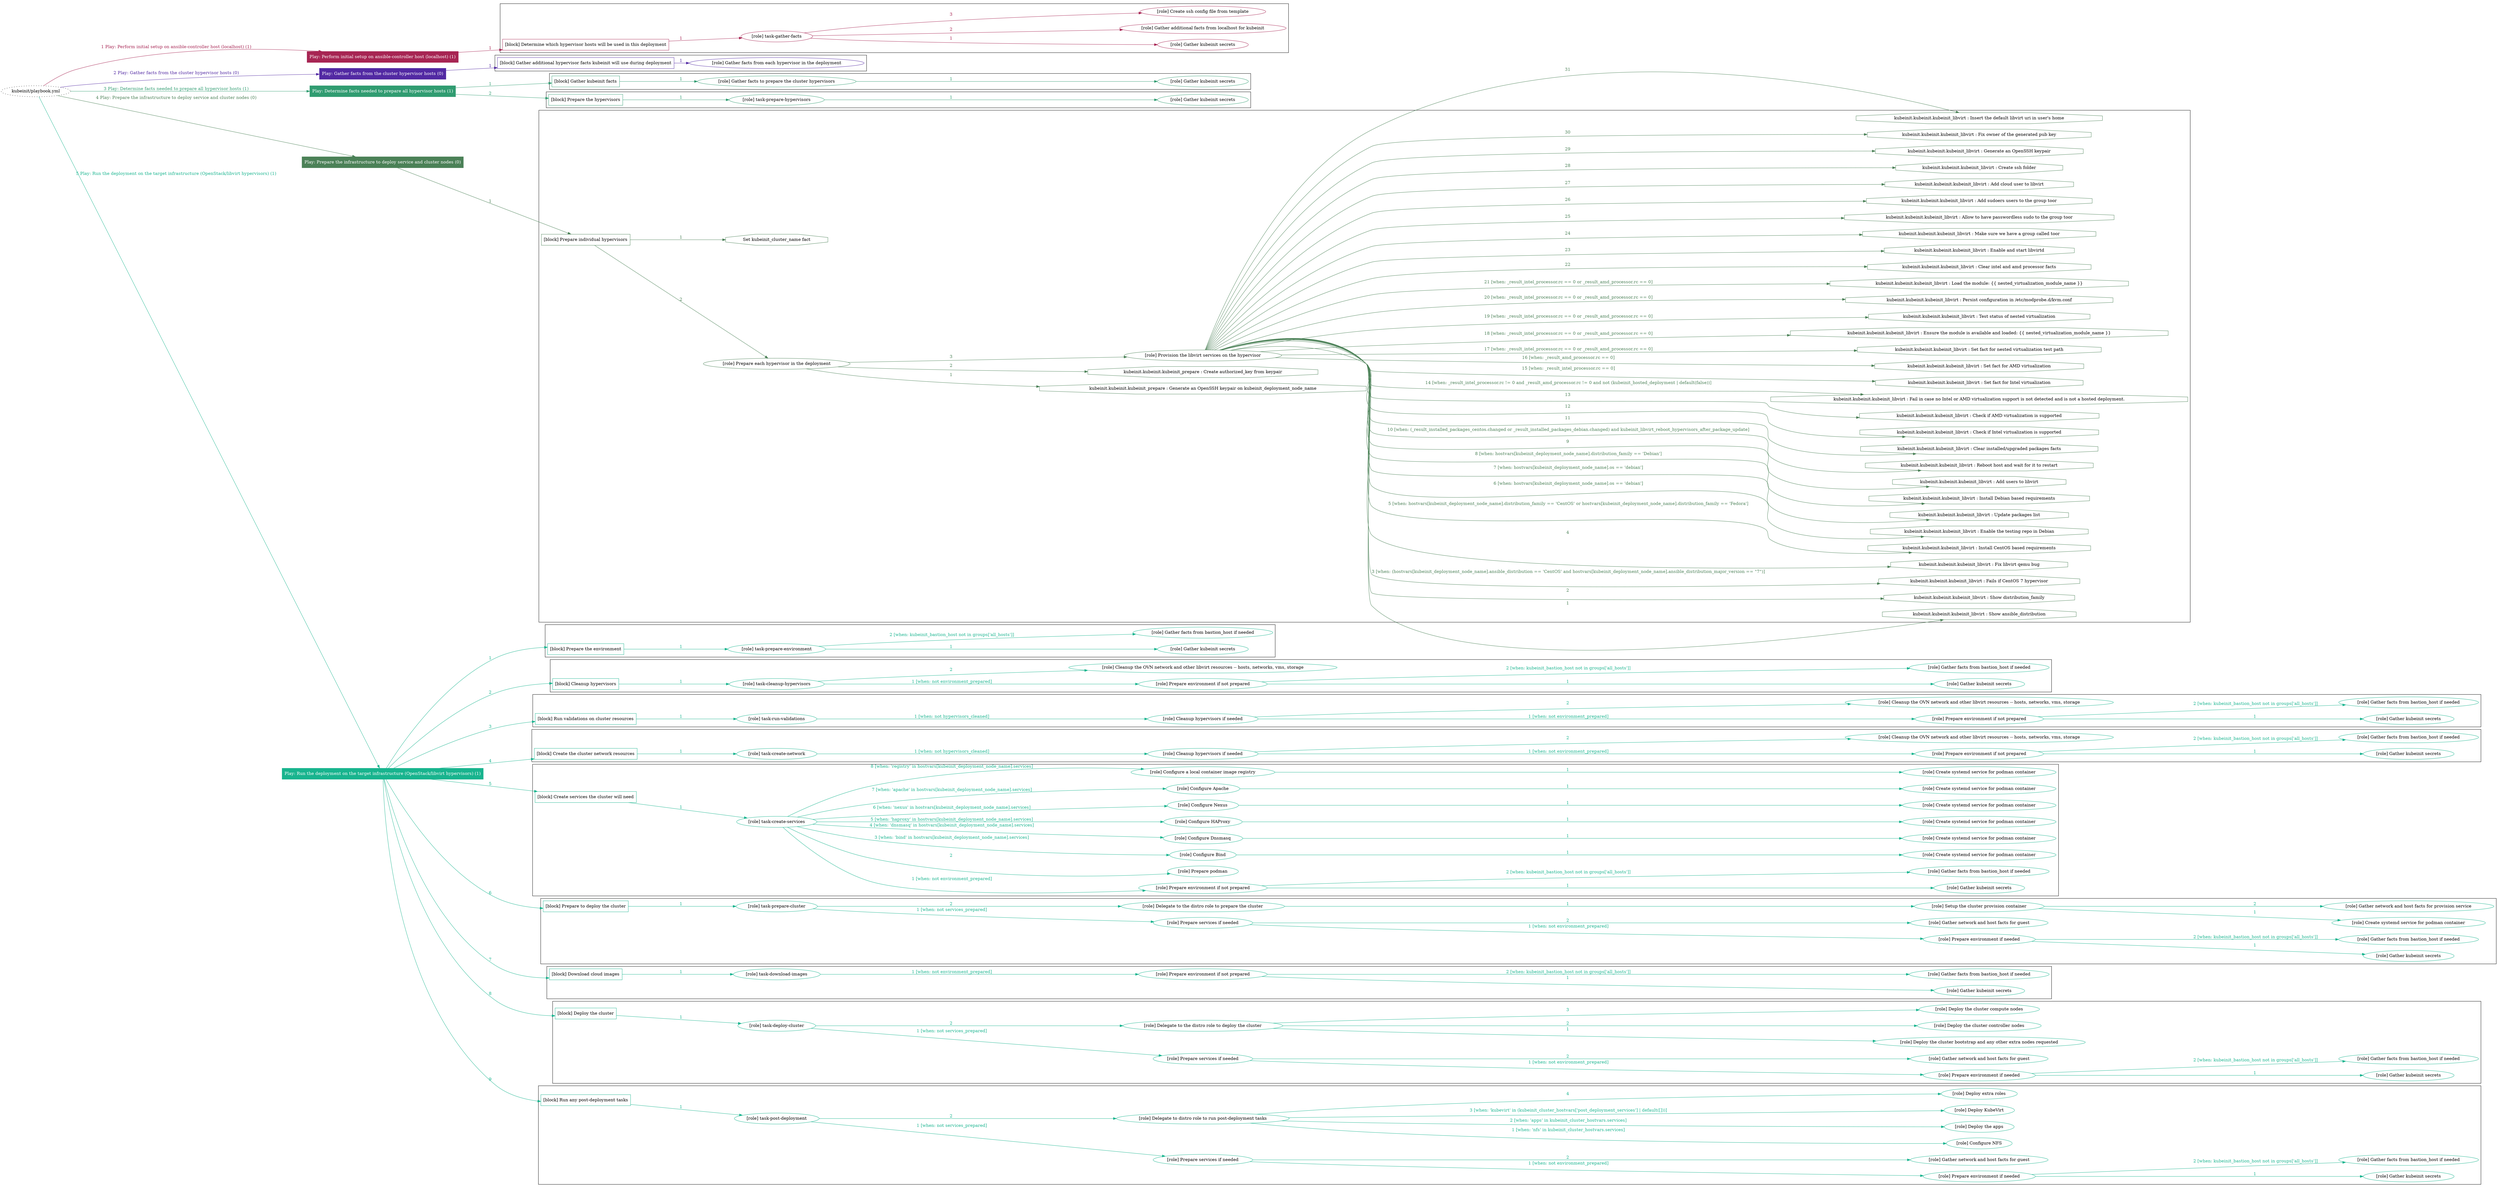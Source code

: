 digraph {
	graph [concentrate=true ordering=in rankdir=LR ratio=fill]
	edge [esep=5 sep=10]
	"kubeinit/playbook.yml" [URL="/home/runner/work/kubeinit/kubeinit/kubeinit/playbook.yml" id=playbook_83cef165 style=dotted]
	"kubeinit/playbook.yml" -> play_80892263 [label="1 Play: Perform initial setup on ansible-controller host (localhost) (1)" color="#a72553" fontcolor="#a72553" id=edge_play_80892263 labeltooltip="1 Play: Perform initial setup on ansible-controller host (localhost) (1)" tooltip="1 Play: Perform initial setup on ansible-controller host (localhost) (1)"]
	subgraph "Play: Perform initial setup on ansible-controller host (localhost) (1)" {
		play_80892263 [label="Play: Perform initial setup on ansible-controller host (localhost) (1)" URL="/home/runner/work/kubeinit/kubeinit/kubeinit/playbook.yml" color="#a72553" fontcolor="#ffffff" id=play_80892263 shape=box style=filled tooltip=localhost]
		play_80892263 -> block_1c4d6ffa [label=1 color="#a72553" fontcolor="#a72553" id=edge_block_1c4d6ffa labeltooltip=1 tooltip=1]
		subgraph cluster_block_1c4d6ffa {
			block_1c4d6ffa [label="[block] Determine which hypervisor hosts will be used in this deployment" URL="/home/runner/work/kubeinit/kubeinit/kubeinit/playbook.yml" color="#a72553" id=block_1c4d6ffa labeltooltip="Determine which hypervisor hosts will be used in this deployment" shape=box tooltip="Determine which hypervisor hosts will be used in this deployment"]
			block_1c4d6ffa -> role_835f4013 [label="1 " color="#a72553" fontcolor="#a72553" id=edge_role_835f4013 labeltooltip="1 " tooltip="1 "]
			subgraph "task-gather-facts" {
				role_835f4013 [label="[role] task-gather-facts" URL="/home/runner/work/kubeinit/kubeinit/kubeinit/playbook.yml" color="#a72553" id=role_835f4013 tooltip="task-gather-facts"]
				role_835f4013 -> role_61f88102 [label="1 " color="#a72553" fontcolor="#a72553" id=edge_role_61f88102 labeltooltip="1 " tooltip="1 "]
				subgraph "Gather kubeinit secrets" {
					role_61f88102 [label="[role] Gather kubeinit secrets" URL="/home/runner/.ansible/collections/ansible_collections/kubeinit/kubeinit/roles/kubeinit_prepare/tasks/build_hypervisors_group.yml" color="#a72553" id=role_61f88102 tooltip="Gather kubeinit secrets"]
				}
				role_835f4013 -> role_f6459571 [label="2 " color="#a72553" fontcolor="#a72553" id=edge_role_f6459571 labeltooltip="2 " tooltip="2 "]
				subgraph "Gather additional facts from localhost for kubeinit" {
					role_f6459571 [label="[role] Gather additional facts from localhost for kubeinit" URL="/home/runner/.ansible/collections/ansible_collections/kubeinit/kubeinit/roles/kubeinit_prepare/tasks/build_hypervisors_group.yml" color="#a72553" id=role_f6459571 tooltip="Gather additional facts from localhost for kubeinit"]
				}
				role_835f4013 -> role_36f90965 [label="3 " color="#a72553" fontcolor="#a72553" id=edge_role_36f90965 labeltooltip="3 " tooltip="3 "]
				subgraph "Create ssh config file from template" {
					role_36f90965 [label="[role] Create ssh config file from template" URL="/home/runner/.ansible/collections/ansible_collections/kubeinit/kubeinit/roles/kubeinit_prepare/tasks/build_hypervisors_group.yml" color="#a72553" id=role_36f90965 tooltip="Create ssh config file from template"]
				}
			}
		}
	}
	"kubeinit/playbook.yml" -> play_2cca2fb3 [label="2 Play: Gather facts from the cluster hypervisor hosts (0)" color="#5229a3" fontcolor="#5229a3" id=edge_play_2cca2fb3 labeltooltip="2 Play: Gather facts from the cluster hypervisor hosts (0)" tooltip="2 Play: Gather facts from the cluster hypervisor hosts (0)"]
	subgraph "Play: Gather facts from the cluster hypervisor hosts (0)" {
		play_2cca2fb3 [label="Play: Gather facts from the cluster hypervisor hosts (0)" URL="/home/runner/work/kubeinit/kubeinit/kubeinit/playbook.yml" color="#5229a3" fontcolor="#ffffff" id=play_2cca2fb3 shape=box style=filled tooltip="Play: Gather facts from the cluster hypervisor hosts (0)"]
		play_2cca2fb3 -> block_a7325c71 [label=1 color="#5229a3" fontcolor="#5229a3" id=edge_block_a7325c71 labeltooltip=1 tooltip=1]
		subgraph cluster_block_a7325c71 {
			block_a7325c71 [label="[block] Gather additional hypervisor facts kubeinit will use during deployment" URL="/home/runner/work/kubeinit/kubeinit/kubeinit/playbook.yml" color="#5229a3" id=block_a7325c71 labeltooltip="Gather additional hypervisor facts kubeinit will use during deployment" shape=box tooltip="Gather additional hypervisor facts kubeinit will use during deployment"]
			block_a7325c71 -> role_0982a29d [label="1 " color="#5229a3" fontcolor="#5229a3" id=edge_role_0982a29d labeltooltip="1 " tooltip="1 "]
			subgraph "Gather facts from each hypervisor in the deployment" {
				role_0982a29d [label="[role] Gather facts from each hypervisor in the deployment" URL="/home/runner/work/kubeinit/kubeinit/kubeinit/playbook.yml" color="#5229a3" id=role_0982a29d tooltip="Gather facts from each hypervisor in the deployment"]
			}
		}
	}
	"kubeinit/playbook.yml" -> play_2fd911ce [label="3 Play: Determine facts needed to prepare all hypervisor hosts (1)" color="#309c71" fontcolor="#309c71" id=edge_play_2fd911ce labeltooltip="3 Play: Determine facts needed to prepare all hypervisor hosts (1)" tooltip="3 Play: Determine facts needed to prepare all hypervisor hosts (1)"]
	subgraph "Play: Determine facts needed to prepare all hypervisor hosts (1)" {
		play_2fd911ce [label="Play: Determine facts needed to prepare all hypervisor hosts (1)" URL="/home/runner/work/kubeinit/kubeinit/kubeinit/playbook.yml" color="#309c71" fontcolor="#ffffff" id=play_2fd911ce shape=box style=filled tooltip=localhost]
		play_2fd911ce -> block_13c5452c [label=1 color="#309c71" fontcolor="#309c71" id=edge_block_13c5452c labeltooltip=1 tooltip=1]
		subgraph cluster_block_13c5452c {
			block_13c5452c [label="[block] Gather kubeinit facts" URL="/home/runner/work/kubeinit/kubeinit/kubeinit/playbook.yml" color="#309c71" id=block_13c5452c labeltooltip="Gather kubeinit facts" shape=box tooltip="Gather kubeinit facts"]
			block_13c5452c -> role_56744340 [label="1 " color="#309c71" fontcolor="#309c71" id=edge_role_56744340 labeltooltip="1 " tooltip="1 "]
			subgraph "Gather facts to prepare the cluster hypervisors" {
				role_56744340 [label="[role] Gather facts to prepare the cluster hypervisors" URL="/home/runner/work/kubeinit/kubeinit/kubeinit/playbook.yml" color="#309c71" id=role_56744340 tooltip="Gather facts to prepare the cluster hypervisors"]
				role_56744340 -> role_98859a49 [label="1 " color="#309c71" fontcolor="#309c71" id=edge_role_98859a49 labeltooltip="1 " tooltip="1 "]
				subgraph "Gather kubeinit secrets" {
					role_98859a49 [label="[role] Gather kubeinit secrets" URL="/home/runner/.ansible/collections/ansible_collections/kubeinit/kubeinit/roles/kubeinit_prepare/tasks/gather_kubeinit_facts.yml" color="#309c71" id=role_98859a49 tooltip="Gather kubeinit secrets"]
				}
			}
		}
		play_2fd911ce -> block_71485384 [label=2 color="#309c71" fontcolor="#309c71" id=edge_block_71485384 labeltooltip=2 tooltip=2]
		subgraph cluster_block_71485384 {
			block_71485384 [label="[block] Prepare the hypervisors" URL="/home/runner/work/kubeinit/kubeinit/kubeinit/playbook.yml" color="#309c71" id=block_71485384 labeltooltip="Prepare the hypervisors" shape=box tooltip="Prepare the hypervisors"]
			block_71485384 -> role_ef0bd9ba [label="1 " color="#309c71" fontcolor="#309c71" id=edge_role_ef0bd9ba labeltooltip="1 " tooltip="1 "]
			subgraph "task-prepare-hypervisors" {
				role_ef0bd9ba [label="[role] task-prepare-hypervisors" URL="/home/runner/work/kubeinit/kubeinit/kubeinit/playbook.yml" color="#309c71" id=role_ef0bd9ba tooltip="task-prepare-hypervisors"]
				role_ef0bd9ba -> role_00cfd0fc [label="1 " color="#309c71" fontcolor="#309c71" id=edge_role_00cfd0fc labeltooltip="1 " tooltip="1 "]
				subgraph "Gather kubeinit secrets" {
					role_00cfd0fc [label="[role] Gather kubeinit secrets" URL="/home/runner/.ansible/collections/ansible_collections/kubeinit/kubeinit/roles/kubeinit_prepare/tasks/gather_kubeinit_facts.yml" color="#309c71" id=role_00cfd0fc tooltip="Gather kubeinit secrets"]
				}
			}
		}
	}
	"kubeinit/playbook.yml" -> play_8b3b22a1 [label="4 Play: Prepare the infrastructure to deploy service and cluster nodes (0)" color="#4b8157" fontcolor="#4b8157" id=edge_play_8b3b22a1 labeltooltip="4 Play: Prepare the infrastructure to deploy service and cluster nodes (0)" tooltip="4 Play: Prepare the infrastructure to deploy service and cluster nodes (0)"]
	subgraph "Play: Prepare the infrastructure to deploy service and cluster nodes (0)" {
		play_8b3b22a1 [label="Play: Prepare the infrastructure to deploy service and cluster nodes (0)" URL="/home/runner/work/kubeinit/kubeinit/kubeinit/playbook.yml" color="#4b8157" fontcolor="#ffffff" id=play_8b3b22a1 shape=box style=filled tooltip="Play: Prepare the infrastructure to deploy service and cluster nodes (0)"]
		play_8b3b22a1 -> block_66420b23 [label=1 color="#4b8157" fontcolor="#4b8157" id=edge_block_66420b23 labeltooltip=1 tooltip=1]
		subgraph cluster_block_66420b23 {
			block_66420b23 [label="[block] Prepare individual hypervisors" URL="/home/runner/work/kubeinit/kubeinit/kubeinit/playbook.yml" color="#4b8157" id=block_66420b23 labeltooltip="Prepare individual hypervisors" shape=box tooltip="Prepare individual hypervisors"]
			block_66420b23 -> role_6194ab22 [label="2 " color="#4b8157" fontcolor="#4b8157" id=edge_role_6194ab22 labeltooltip="2 " tooltip="2 "]
			subgraph "Prepare each hypervisor in the deployment" {
				role_6194ab22 [label="[role] Prepare each hypervisor in the deployment" URL="/home/runner/work/kubeinit/kubeinit/kubeinit/playbook.yml" color="#4b8157" id=role_6194ab22 tooltip="Prepare each hypervisor in the deployment"]
				task_71876ed0 [label="kubeinit.kubeinit.kubeinit_prepare : Generate an OpenSSH keypair on kubeinit_deployment_node_name" URL="/home/runner/.ansible/collections/ansible_collections/kubeinit/kubeinit/roles/kubeinit_prepare/tasks/prepare_hypervisor.yml" color="#4b8157" id=task_71876ed0 shape=octagon tooltip="kubeinit.kubeinit.kubeinit_prepare : Generate an OpenSSH keypair on kubeinit_deployment_node_name"]
				role_6194ab22 -> task_71876ed0 [label="1 " color="#4b8157" fontcolor="#4b8157" id=edge_task_71876ed0 labeltooltip="1 " tooltip="1 "]
				task_89abf0bc [label="kubeinit.kubeinit.kubeinit_prepare : Create authorized_key from keypair" URL="/home/runner/.ansible/collections/ansible_collections/kubeinit/kubeinit/roles/kubeinit_prepare/tasks/prepare_hypervisor.yml" color="#4b8157" id=task_89abf0bc shape=octagon tooltip="kubeinit.kubeinit.kubeinit_prepare : Create authorized_key from keypair"]
				role_6194ab22 -> task_89abf0bc [label="2 " color="#4b8157" fontcolor="#4b8157" id=edge_task_89abf0bc labeltooltip="2 " tooltip="2 "]
				role_6194ab22 -> role_ac4b3c20 [label="3 " color="#4b8157" fontcolor="#4b8157" id=edge_role_ac4b3c20 labeltooltip="3 " tooltip="3 "]
				subgraph "Provision the libvirt services on the hypervisor" {
					role_ac4b3c20 [label="[role] Provision the libvirt services on the hypervisor" URL="/home/runner/.ansible/collections/ansible_collections/kubeinit/kubeinit/roles/kubeinit_prepare/tasks/prepare_hypervisor.yml" color="#4b8157" id=role_ac4b3c20 tooltip="Provision the libvirt services on the hypervisor"]
					task_0ab012df [label="kubeinit.kubeinit.kubeinit_libvirt : Show ansible_distribution" URL="/home/runner/.ansible/collections/ansible_collections/kubeinit/kubeinit/roles/kubeinit_libvirt/tasks/main.yml" color="#4b8157" id=task_0ab012df shape=octagon tooltip="kubeinit.kubeinit.kubeinit_libvirt : Show ansible_distribution"]
					role_ac4b3c20 -> task_0ab012df [label="1 " color="#4b8157" fontcolor="#4b8157" id=edge_task_0ab012df labeltooltip="1 " tooltip="1 "]
					task_b762c430 [label="kubeinit.kubeinit.kubeinit_libvirt : Show distribution_family" URL="/home/runner/.ansible/collections/ansible_collections/kubeinit/kubeinit/roles/kubeinit_libvirt/tasks/main.yml" color="#4b8157" id=task_b762c430 shape=octagon tooltip="kubeinit.kubeinit.kubeinit_libvirt : Show distribution_family"]
					role_ac4b3c20 -> task_b762c430 [label="2 " color="#4b8157" fontcolor="#4b8157" id=edge_task_b762c430 labeltooltip="2 " tooltip="2 "]
					task_30ec6974 [label="kubeinit.kubeinit.kubeinit_libvirt : Fails if CentOS 7 hypervisor" URL="/home/runner/.ansible/collections/ansible_collections/kubeinit/kubeinit/roles/kubeinit_libvirt/tasks/main.yml" color="#4b8157" id=task_30ec6974 shape=octagon tooltip="kubeinit.kubeinit.kubeinit_libvirt : Fails if CentOS 7 hypervisor"]
					role_ac4b3c20 -> task_30ec6974 [label="3 [when: (hostvars[kubeinit_deployment_node_name].ansible_distribution == 'CentOS' and hostvars[kubeinit_deployment_node_name].ansible_distribution_major_version == \"7\")]" color="#4b8157" fontcolor="#4b8157" id=edge_task_30ec6974 labeltooltip="3 [when: (hostvars[kubeinit_deployment_node_name].ansible_distribution == 'CentOS' and hostvars[kubeinit_deployment_node_name].ansible_distribution_major_version == \"7\")]" tooltip="3 [when: (hostvars[kubeinit_deployment_node_name].ansible_distribution == 'CentOS' and hostvars[kubeinit_deployment_node_name].ansible_distribution_major_version == \"7\")]"]
					task_fe00e0ae [label="kubeinit.kubeinit.kubeinit_libvirt : Fix libvirt qemu bug" URL="/home/runner/.ansible/collections/ansible_collections/kubeinit/kubeinit/roles/kubeinit_libvirt/tasks/main.yml" color="#4b8157" id=task_fe00e0ae shape=octagon tooltip="kubeinit.kubeinit.kubeinit_libvirt : Fix libvirt qemu bug"]
					role_ac4b3c20 -> task_fe00e0ae [label="4 " color="#4b8157" fontcolor="#4b8157" id=edge_task_fe00e0ae labeltooltip="4 " tooltip="4 "]
					task_f9000699 [label="kubeinit.kubeinit.kubeinit_libvirt : Install CentOS based requirements" URL="/home/runner/.ansible/collections/ansible_collections/kubeinit/kubeinit/roles/kubeinit_libvirt/tasks/main.yml" color="#4b8157" id=task_f9000699 shape=octagon tooltip="kubeinit.kubeinit.kubeinit_libvirt : Install CentOS based requirements"]
					role_ac4b3c20 -> task_f9000699 [label="5 [when: hostvars[kubeinit_deployment_node_name].distribution_family == 'CentOS' or hostvars[kubeinit_deployment_node_name].distribution_family == 'Fedora']" color="#4b8157" fontcolor="#4b8157" id=edge_task_f9000699 labeltooltip="5 [when: hostvars[kubeinit_deployment_node_name].distribution_family == 'CentOS' or hostvars[kubeinit_deployment_node_name].distribution_family == 'Fedora']" tooltip="5 [when: hostvars[kubeinit_deployment_node_name].distribution_family == 'CentOS' or hostvars[kubeinit_deployment_node_name].distribution_family == 'Fedora']"]
					task_60ec5f6e [label="kubeinit.kubeinit.kubeinit_libvirt : Enable the testing repo in Debian" URL="/home/runner/.ansible/collections/ansible_collections/kubeinit/kubeinit/roles/kubeinit_libvirt/tasks/main.yml" color="#4b8157" id=task_60ec5f6e shape=octagon tooltip="kubeinit.kubeinit.kubeinit_libvirt : Enable the testing repo in Debian"]
					role_ac4b3c20 -> task_60ec5f6e [label="6 [when: hostvars[kubeinit_deployment_node_name].os == 'debian']" color="#4b8157" fontcolor="#4b8157" id=edge_task_60ec5f6e labeltooltip="6 [when: hostvars[kubeinit_deployment_node_name].os == 'debian']" tooltip="6 [when: hostvars[kubeinit_deployment_node_name].os == 'debian']"]
					task_73fc9850 [label="kubeinit.kubeinit.kubeinit_libvirt : Update packages list" URL="/home/runner/.ansible/collections/ansible_collections/kubeinit/kubeinit/roles/kubeinit_libvirt/tasks/main.yml" color="#4b8157" id=task_73fc9850 shape=octagon tooltip="kubeinit.kubeinit.kubeinit_libvirt : Update packages list"]
					role_ac4b3c20 -> task_73fc9850 [label="7 [when: hostvars[kubeinit_deployment_node_name].os == 'debian']" color="#4b8157" fontcolor="#4b8157" id=edge_task_73fc9850 labeltooltip="7 [when: hostvars[kubeinit_deployment_node_name].os == 'debian']" tooltip="7 [when: hostvars[kubeinit_deployment_node_name].os == 'debian']"]
					task_a72e3c8a [label="kubeinit.kubeinit.kubeinit_libvirt : Install Debian based requirements" URL="/home/runner/.ansible/collections/ansible_collections/kubeinit/kubeinit/roles/kubeinit_libvirt/tasks/main.yml" color="#4b8157" id=task_a72e3c8a shape=octagon tooltip="kubeinit.kubeinit.kubeinit_libvirt : Install Debian based requirements"]
					role_ac4b3c20 -> task_a72e3c8a [label="8 [when: hostvars[kubeinit_deployment_node_name].distribution_family == 'Debian']" color="#4b8157" fontcolor="#4b8157" id=edge_task_a72e3c8a labeltooltip="8 [when: hostvars[kubeinit_deployment_node_name].distribution_family == 'Debian']" tooltip="8 [when: hostvars[kubeinit_deployment_node_name].distribution_family == 'Debian']"]
					task_ce74d4b9 [label="kubeinit.kubeinit.kubeinit_libvirt : Add users to libvirt" URL="/home/runner/.ansible/collections/ansible_collections/kubeinit/kubeinit/roles/kubeinit_libvirt/tasks/main.yml" color="#4b8157" id=task_ce74d4b9 shape=octagon tooltip="kubeinit.kubeinit.kubeinit_libvirt : Add users to libvirt"]
					role_ac4b3c20 -> task_ce74d4b9 [label="9 " color="#4b8157" fontcolor="#4b8157" id=edge_task_ce74d4b9 labeltooltip="9 " tooltip="9 "]
					task_8cada597 [label="kubeinit.kubeinit.kubeinit_libvirt : Reboot host and wait for it to restart" URL="/home/runner/.ansible/collections/ansible_collections/kubeinit/kubeinit/roles/kubeinit_libvirt/tasks/main.yml" color="#4b8157" id=task_8cada597 shape=octagon tooltip="kubeinit.kubeinit.kubeinit_libvirt : Reboot host and wait for it to restart"]
					role_ac4b3c20 -> task_8cada597 [label="10 [when: (_result_installed_packages_centos.changed or _result_installed_packages_debian.changed) and kubeinit_libvirt_reboot_hypervisors_after_package_update]" color="#4b8157" fontcolor="#4b8157" id=edge_task_8cada597 labeltooltip="10 [when: (_result_installed_packages_centos.changed or _result_installed_packages_debian.changed) and kubeinit_libvirt_reboot_hypervisors_after_package_update]" tooltip="10 [when: (_result_installed_packages_centos.changed or _result_installed_packages_debian.changed) and kubeinit_libvirt_reboot_hypervisors_after_package_update]"]
					task_bb4f96a3 [label="kubeinit.kubeinit.kubeinit_libvirt : Clear installed/upgraded packages facts" URL="/home/runner/.ansible/collections/ansible_collections/kubeinit/kubeinit/roles/kubeinit_libvirt/tasks/main.yml" color="#4b8157" id=task_bb4f96a3 shape=octagon tooltip="kubeinit.kubeinit.kubeinit_libvirt : Clear installed/upgraded packages facts"]
					role_ac4b3c20 -> task_bb4f96a3 [label="11 " color="#4b8157" fontcolor="#4b8157" id=edge_task_bb4f96a3 labeltooltip="11 " tooltip="11 "]
					task_26c8285d [label="kubeinit.kubeinit.kubeinit_libvirt : Check if Intel virtualization is supported" URL="/home/runner/.ansible/collections/ansible_collections/kubeinit/kubeinit/roles/kubeinit_libvirt/tasks/main.yml" color="#4b8157" id=task_26c8285d shape=octagon tooltip="kubeinit.kubeinit.kubeinit_libvirt : Check if Intel virtualization is supported"]
					role_ac4b3c20 -> task_26c8285d [label="12 " color="#4b8157" fontcolor="#4b8157" id=edge_task_26c8285d labeltooltip="12 " tooltip="12 "]
					task_28945d50 [label="kubeinit.kubeinit.kubeinit_libvirt : Check if AMD virtualization is supported" URL="/home/runner/.ansible/collections/ansible_collections/kubeinit/kubeinit/roles/kubeinit_libvirt/tasks/main.yml" color="#4b8157" id=task_28945d50 shape=octagon tooltip="kubeinit.kubeinit.kubeinit_libvirt : Check if AMD virtualization is supported"]
					role_ac4b3c20 -> task_28945d50 [label="13 " color="#4b8157" fontcolor="#4b8157" id=edge_task_28945d50 labeltooltip="13 " tooltip="13 "]
					task_74a68472 [label="kubeinit.kubeinit.kubeinit_libvirt : Fail in case no Intel or AMD virtualization support is not detected and is not a hosted deployment." URL="/home/runner/.ansible/collections/ansible_collections/kubeinit/kubeinit/roles/kubeinit_libvirt/tasks/main.yml" color="#4b8157" id=task_74a68472 shape=octagon tooltip="kubeinit.kubeinit.kubeinit_libvirt : Fail in case no Intel or AMD virtualization support is not detected and is not a hosted deployment."]
					role_ac4b3c20 -> task_74a68472 [label="14 [when: _result_intel_processor.rc != 0 and _result_amd_processor.rc != 0 and not (kubeinit_hosted_deployment | default(false))]" color="#4b8157" fontcolor="#4b8157" id=edge_task_74a68472 labeltooltip="14 [when: _result_intel_processor.rc != 0 and _result_amd_processor.rc != 0 and not (kubeinit_hosted_deployment | default(false))]" tooltip="14 [when: _result_intel_processor.rc != 0 and _result_amd_processor.rc != 0 and not (kubeinit_hosted_deployment | default(false))]"]
					task_77735479 [label="kubeinit.kubeinit.kubeinit_libvirt : Set fact for Intel virtualization" URL="/home/runner/.ansible/collections/ansible_collections/kubeinit/kubeinit/roles/kubeinit_libvirt/tasks/main.yml" color="#4b8157" id=task_77735479 shape=octagon tooltip="kubeinit.kubeinit.kubeinit_libvirt : Set fact for Intel virtualization"]
					role_ac4b3c20 -> task_77735479 [label="15 [when: _result_intel_processor.rc == 0]" color="#4b8157" fontcolor="#4b8157" id=edge_task_77735479 labeltooltip="15 [when: _result_intel_processor.rc == 0]" tooltip="15 [when: _result_intel_processor.rc == 0]"]
					task_6e987a6f [label="kubeinit.kubeinit.kubeinit_libvirt : Set fact for AMD virtualization" URL="/home/runner/.ansible/collections/ansible_collections/kubeinit/kubeinit/roles/kubeinit_libvirt/tasks/main.yml" color="#4b8157" id=task_6e987a6f shape=octagon tooltip="kubeinit.kubeinit.kubeinit_libvirt : Set fact for AMD virtualization"]
					role_ac4b3c20 -> task_6e987a6f [label="16 [when: _result_amd_processor.rc == 0]" color="#4b8157" fontcolor="#4b8157" id=edge_task_6e987a6f labeltooltip="16 [when: _result_amd_processor.rc == 0]" tooltip="16 [when: _result_amd_processor.rc == 0]"]
					task_8f5a25f3 [label="kubeinit.kubeinit.kubeinit_libvirt : Set fact for nested virtualization test path" URL="/home/runner/.ansible/collections/ansible_collections/kubeinit/kubeinit/roles/kubeinit_libvirt/tasks/main.yml" color="#4b8157" id=task_8f5a25f3 shape=octagon tooltip="kubeinit.kubeinit.kubeinit_libvirt : Set fact for nested virtualization test path"]
					role_ac4b3c20 -> task_8f5a25f3 [label="17 [when: _result_intel_processor.rc == 0 or _result_amd_processor.rc == 0]" color="#4b8157" fontcolor="#4b8157" id=edge_task_8f5a25f3 labeltooltip="17 [when: _result_intel_processor.rc == 0 or _result_amd_processor.rc == 0]" tooltip="17 [when: _result_intel_processor.rc == 0 or _result_amd_processor.rc == 0]"]
					task_3d442e2f [label="kubeinit.kubeinit.kubeinit_libvirt : Ensure the module is available and loaded: {{ nested_virtualization_module_name }}" URL="/home/runner/.ansible/collections/ansible_collections/kubeinit/kubeinit/roles/kubeinit_libvirt/tasks/main.yml" color="#4b8157" id=task_3d442e2f shape=octagon tooltip="kubeinit.kubeinit.kubeinit_libvirt : Ensure the module is available and loaded: {{ nested_virtualization_module_name }}"]
					role_ac4b3c20 -> task_3d442e2f [label="18 [when: _result_intel_processor.rc == 0 or _result_amd_processor.rc == 0]" color="#4b8157" fontcolor="#4b8157" id=edge_task_3d442e2f labeltooltip="18 [when: _result_intel_processor.rc == 0 or _result_amd_processor.rc == 0]" tooltip="18 [when: _result_intel_processor.rc == 0 or _result_amd_processor.rc == 0]"]
					task_ad3ff63f [label="kubeinit.kubeinit.kubeinit_libvirt : Test status of nested virtualization" URL="/home/runner/.ansible/collections/ansible_collections/kubeinit/kubeinit/roles/kubeinit_libvirt/tasks/main.yml" color="#4b8157" id=task_ad3ff63f shape=octagon tooltip="kubeinit.kubeinit.kubeinit_libvirt : Test status of nested virtualization"]
					role_ac4b3c20 -> task_ad3ff63f [label="19 [when: _result_intel_processor.rc == 0 or _result_amd_processor.rc == 0]" color="#4b8157" fontcolor="#4b8157" id=edge_task_ad3ff63f labeltooltip="19 [when: _result_intel_processor.rc == 0 or _result_amd_processor.rc == 0]" tooltip="19 [when: _result_intel_processor.rc == 0 or _result_amd_processor.rc == 0]"]
					task_651d8361 [label="kubeinit.kubeinit.kubeinit_libvirt : Persist configuration in /etc/modprobe.d/kvm.conf" URL="/home/runner/.ansible/collections/ansible_collections/kubeinit/kubeinit/roles/kubeinit_libvirt/tasks/main.yml" color="#4b8157" id=task_651d8361 shape=octagon tooltip="kubeinit.kubeinit.kubeinit_libvirt : Persist configuration in /etc/modprobe.d/kvm.conf"]
					role_ac4b3c20 -> task_651d8361 [label="20 [when: _result_intel_processor.rc == 0 or _result_amd_processor.rc == 0]" color="#4b8157" fontcolor="#4b8157" id=edge_task_651d8361 labeltooltip="20 [when: _result_intel_processor.rc == 0 or _result_amd_processor.rc == 0]" tooltip="20 [when: _result_intel_processor.rc == 0 or _result_amd_processor.rc == 0]"]
					task_ad1c190f [label="kubeinit.kubeinit.kubeinit_libvirt : Load the module: {{ nested_virtualization_module_name }}" URL="/home/runner/.ansible/collections/ansible_collections/kubeinit/kubeinit/roles/kubeinit_libvirt/tasks/main.yml" color="#4b8157" id=task_ad1c190f shape=octagon tooltip="kubeinit.kubeinit.kubeinit_libvirt : Load the module: {{ nested_virtualization_module_name }}"]
					role_ac4b3c20 -> task_ad1c190f [label="21 [when: _result_intel_processor.rc == 0 or _result_amd_processor.rc == 0]" color="#4b8157" fontcolor="#4b8157" id=edge_task_ad1c190f labeltooltip="21 [when: _result_intel_processor.rc == 0 or _result_amd_processor.rc == 0]" tooltip="21 [when: _result_intel_processor.rc == 0 or _result_amd_processor.rc == 0]"]
					task_cbfefa82 [label="kubeinit.kubeinit.kubeinit_libvirt : Clear intel and amd processor facts" URL="/home/runner/.ansible/collections/ansible_collections/kubeinit/kubeinit/roles/kubeinit_libvirt/tasks/main.yml" color="#4b8157" id=task_cbfefa82 shape=octagon tooltip="kubeinit.kubeinit.kubeinit_libvirt : Clear intel and amd processor facts"]
					role_ac4b3c20 -> task_cbfefa82 [label="22 " color="#4b8157" fontcolor="#4b8157" id=edge_task_cbfefa82 labeltooltip="22 " tooltip="22 "]
					task_10ce1350 [label="kubeinit.kubeinit.kubeinit_libvirt : Enable and start libvirtd" URL="/home/runner/.ansible/collections/ansible_collections/kubeinit/kubeinit/roles/kubeinit_libvirt/tasks/main.yml" color="#4b8157" id=task_10ce1350 shape=octagon tooltip="kubeinit.kubeinit.kubeinit_libvirt : Enable and start libvirtd"]
					role_ac4b3c20 -> task_10ce1350 [label="23 " color="#4b8157" fontcolor="#4b8157" id=edge_task_10ce1350 labeltooltip="23 " tooltip="23 "]
					task_d72b13ae [label="kubeinit.kubeinit.kubeinit_libvirt : Make sure we have a group called toor" URL="/home/runner/.ansible/collections/ansible_collections/kubeinit/kubeinit/roles/kubeinit_libvirt/tasks/60_create_cloud_user.yml" color="#4b8157" id=task_d72b13ae shape=octagon tooltip="kubeinit.kubeinit.kubeinit_libvirt : Make sure we have a group called toor"]
					role_ac4b3c20 -> task_d72b13ae [label="24 " color="#4b8157" fontcolor="#4b8157" id=edge_task_d72b13ae labeltooltip="24 " tooltip="24 "]
					task_409f4bf4 [label="kubeinit.kubeinit.kubeinit_libvirt : Allow to have passwordless sudo to the group toor" URL="/home/runner/.ansible/collections/ansible_collections/kubeinit/kubeinit/roles/kubeinit_libvirt/tasks/60_create_cloud_user.yml" color="#4b8157" id=task_409f4bf4 shape=octagon tooltip="kubeinit.kubeinit.kubeinit_libvirt : Allow to have passwordless sudo to the group toor"]
					role_ac4b3c20 -> task_409f4bf4 [label="25 " color="#4b8157" fontcolor="#4b8157" id=edge_task_409f4bf4 labeltooltip="25 " tooltip="25 "]
					task_e5eb6ae7 [label="kubeinit.kubeinit.kubeinit_libvirt : Add sudoers users to the group toor" URL="/home/runner/.ansible/collections/ansible_collections/kubeinit/kubeinit/roles/kubeinit_libvirt/tasks/60_create_cloud_user.yml" color="#4b8157" id=task_e5eb6ae7 shape=octagon tooltip="kubeinit.kubeinit.kubeinit_libvirt : Add sudoers users to the group toor"]
					role_ac4b3c20 -> task_e5eb6ae7 [label="26 " color="#4b8157" fontcolor="#4b8157" id=edge_task_e5eb6ae7 labeltooltip="26 " tooltip="26 "]
					task_20fc48fd [label="kubeinit.kubeinit.kubeinit_libvirt : Add cloud user to libvirt" URL="/home/runner/.ansible/collections/ansible_collections/kubeinit/kubeinit/roles/kubeinit_libvirt/tasks/60_create_cloud_user.yml" color="#4b8157" id=task_20fc48fd shape=octagon tooltip="kubeinit.kubeinit.kubeinit_libvirt : Add cloud user to libvirt"]
					role_ac4b3c20 -> task_20fc48fd [label="27 " color="#4b8157" fontcolor="#4b8157" id=edge_task_20fc48fd labeltooltip="27 " tooltip="27 "]
					task_8602f6ed [label="kubeinit.kubeinit.kubeinit_libvirt : Create ssh folder" URL="/home/runner/.ansible/collections/ansible_collections/kubeinit/kubeinit/roles/kubeinit_libvirt/tasks/60_create_cloud_user.yml" color="#4b8157" id=task_8602f6ed shape=octagon tooltip="kubeinit.kubeinit.kubeinit_libvirt : Create ssh folder"]
					role_ac4b3c20 -> task_8602f6ed [label="28 " color="#4b8157" fontcolor="#4b8157" id=edge_task_8602f6ed labeltooltip="28 " tooltip="28 "]
					task_db1b2d82 [label="kubeinit.kubeinit.kubeinit_libvirt : Generate an OpenSSH keypair" URL="/home/runner/.ansible/collections/ansible_collections/kubeinit/kubeinit/roles/kubeinit_libvirt/tasks/60_create_cloud_user.yml" color="#4b8157" id=task_db1b2d82 shape=octagon tooltip="kubeinit.kubeinit.kubeinit_libvirt : Generate an OpenSSH keypair"]
					role_ac4b3c20 -> task_db1b2d82 [label="29 " color="#4b8157" fontcolor="#4b8157" id=edge_task_db1b2d82 labeltooltip="29 " tooltip="29 "]
					task_918504f8 [label="kubeinit.kubeinit.kubeinit_libvirt : Fix owner of the generated pub key" URL="/home/runner/.ansible/collections/ansible_collections/kubeinit/kubeinit/roles/kubeinit_libvirt/tasks/60_create_cloud_user.yml" color="#4b8157" id=task_918504f8 shape=octagon tooltip="kubeinit.kubeinit.kubeinit_libvirt : Fix owner of the generated pub key"]
					role_ac4b3c20 -> task_918504f8 [label="30 " color="#4b8157" fontcolor="#4b8157" id=edge_task_918504f8 labeltooltip="30 " tooltip="30 "]
					task_28d4db36 [label="kubeinit.kubeinit.kubeinit_libvirt : Insert the default libvirt uri in user's home" URL="/home/runner/.ansible/collections/ansible_collections/kubeinit/kubeinit/roles/kubeinit_libvirt/tasks/60_create_cloud_user.yml" color="#4b8157" id=task_28d4db36 shape=octagon tooltip="kubeinit.kubeinit.kubeinit_libvirt : Insert the default libvirt uri in user's home"]
					role_ac4b3c20 -> task_28d4db36 [label="31 " color="#4b8157" fontcolor="#4b8157" id=edge_task_28d4db36 labeltooltip="31 " tooltip="31 "]
				}
			}
			task_b5f833d9 [label="Set kubeinit_cluster_name fact" URL="/home/runner/work/kubeinit/kubeinit/kubeinit/playbook.yml" color="#4b8157" id=task_b5f833d9 shape=octagon tooltip="Set kubeinit_cluster_name fact"]
			block_66420b23 -> task_b5f833d9 [label="1 " color="#4b8157" fontcolor="#4b8157" id=edge_task_b5f833d9 labeltooltip="1 " tooltip="1 "]
		}
	}
	"kubeinit/playbook.yml" -> play_a8b215b7 [label="5 Play: Run the deployment on the target infrastructure (OpenStack/libvirt hypervisors) (1)" color="#18b48e" fontcolor="#18b48e" id=edge_play_a8b215b7 labeltooltip="5 Play: Run the deployment on the target infrastructure (OpenStack/libvirt hypervisors) (1)" tooltip="5 Play: Run the deployment on the target infrastructure (OpenStack/libvirt hypervisors) (1)"]
	subgraph "Play: Run the deployment on the target infrastructure (OpenStack/libvirt hypervisors) (1)" {
		play_a8b215b7 [label="Play: Run the deployment on the target infrastructure (OpenStack/libvirt hypervisors) (1)" URL="/home/runner/work/kubeinit/kubeinit/kubeinit/playbook.yml" color="#18b48e" fontcolor="#ffffff" id=play_a8b215b7 shape=box style=filled tooltip=localhost]
		play_a8b215b7 -> block_22ff5d5e [label=1 color="#18b48e" fontcolor="#18b48e" id=edge_block_22ff5d5e labeltooltip=1 tooltip=1]
		subgraph cluster_block_22ff5d5e {
			block_22ff5d5e [label="[block] Prepare the environment" URL="/home/runner/work/kubeinit/kubeinit/kubeinit/playbook.yml" color="#18b48e" id=block_22ff5d5e labeltooltip="Prepare the environment" shape=box tooltip="Prepare the environment"]
			block_22ff5d5e -> role_64fa6039 [label="1 " color="#18b48e" fontcolor="#18b48e" id=edge_role_64fa6039 labeltooltip="1 " tooltip="1 "]
			subgraph "task-prepare-environment" {
				role_64fa6039 [label="[role] task-prepare-environment" URL="/home/runner/work/kubeinit/kubeinit/kubeinit/playbook.yml" color="#18b48e" id=role_64fa6039 tooltip="task-prepare-environment"]
				role_64fa6039 -> role_d3dbbd04 [label="1 " color="#18b48e" fontcolor="#18b48e" id=edge_role_d3dbbd04 labeltooltip="1 " tooltip="1 "]
				subgraph "Gather kubeinit secrets" {
					role_d3dbbd04 [label="[role] Gather kubeinit secrets" URL="/home/runner/.ansible/collections/ansible_collections/kubeinit/kubeinit/roles/kubeinit_prepare/tasks/gather_kubeinit_facts.yml" color="#18b48e" id=role_d3dbbd04 tooltip="Gather kubeinit secrets"]
				}
				role_64fa6039 -> role_90ae8ee3 [label="2 [when: kubeinit_bastion_host not in groups['all_hosts']]" color="#18b48e" fontcolor="#18b48e" id=edge_role_90ae8ee3 labeltooltip="2 [when: kubeinit_bastion_host not in groups['all_hosts']]" tooltip="2 [when: kubeinit_bastion_host not in groups['all_hosts']]"]
				subgraph "Gather facts from bastion_host if needed" {
					role_90ae8ee3 [label="[role] Gather facts from bastion_host if needed" URL="/home/runner/.ansible/collections/ansible_collections/kubeinit/kubeinit/roles/kubeinit_prepare/tasks/main.yml" color="#18b48e" id=role_90ae8ee3 tooltip="Gather facts from bastion_host if needed"]
				}
			}
		}
		play_a8b215b7 -> block_27093430 [label=2 color="#18b48e" fontcolor="#18b48e" id=edge_block_27093430 labeltooltip=2 tooltip=2]
		subgraph cluster_block_27093430 {
			block_27093430 [label="[block] Cleanup hypervisors" URL="/home/runner/work/kubeinit/kubeinit/kubeinit/playbook.yml" color="#18b48e" id=block_27093430 labeltooltip="Cleanup hypervisors" shape=box tooltip="Cleanup hypervisors"]
			block_27093430 -> role_639547fc [label="1 " color="#18b48e" fontcolor="#18b48e" id=edge_role_639547fc labeltooltip="1 " tooltip="1 "]
			subgraph "task-cleanup-hypervisors" {
				role_639547fc [label="[role] task-cleanup-hypervisors" URL="/home/runner/work/kubeinit/kubeinit/kubeinit/playbook.yml" color="#18b48e" id=role_639547fc tooltip="task-cleanup-hypervisors"]
				role_639547fc -> role_90339f8b [label="1 [when: not environment_prepared]" color="#18b48e" fontcolor="#18b48e" id=edge_role_90339f8b labeltooltip="1 [when: not environment_prepared]" tooltip="1 [when: not environment_prepared]"]
				subgraph "Prepare environment if not prepared" {
					role_90339f8b [label="[role] Prepare environment if not prepared" URL="/home/runner/.ansible/collections/ansible_collections/kubeinit/kubeinit/roles/kubeinit_libvirt/tasks/cleanup_hypervisors.yml" color="#18b48e" id=role_90339f8b tooltip="Prepare environment if not prepared"]
					role_90339f8b -> role_c9f8f168 [label="1 " color="#18b48e" fontcolor="#18b48e" id=edge_role_c9f8f168 labeltooltip="1 " tooltip="1 "]
					subgraph "Gather kubeinit secrets" {
						role_c9f8f168 [label="[role] Gather kubeinit secrets" URL="/home/runner/.ansible/collections/ansible_collections/kubeinit/kubeinit/roles/kubeinit_prepare/tasks/gather_kubeinit_facts.yml" color="#18b48e" id=role_c9f8f168 tooltip="Gather kubeinit secrets"]
					}
					role_90339f8b -> role_d616e5a1 [label="2 [when: kubeinit_bastion_host not in groups['all_hosts']]" color="#18b48e" fontcolor="#18b48e" id=edge_role_d616e5a1 labeltooltip="2 [when: kubeinit_bastion_host not in groups['all_hosts']]" tooltip="2 [when: kubeinit_bastion_host not in groups['all_hosts']]"]
					subgraph "Gather facts from bastion_host if needed" {
						role_d616e5a1 [label="[role] Gather facts from bastion_host if needed" URL="/home/runner/.ansible/collections/ansible_collections/kubeinit/kubeinit/roles/kubeinit_prepare/tasks/main.yml" color="#18b48e" id=role_d616e5a1 tooltip="Gather facts from bastion_host if needed"]
					}
				}
				role_639547fc -> role_ededbcbc [label="2 " color="#18b48e" fontcolor="#18b48e" id=edge_role_ededbcbc labeltooltip="2 " tooltip="2 "]
				subgraph "Cleanup the OVN network and other libvirt resources -- hosts, networks, vms, storage" {
					role_ededbcbc [label="[role] Cleanup the OVN network and other libvirt resources -- hosts, networks, vms, storage" URL="/home/runner/.ansible/collections/ansible_collections/kubeinit/kubeinit/roles/kubeinit_libvirt/tasks/cleanup_hypervisors.yml" color="#18b48e" id=role_ededbcbc tooltip="Cleanup the OVN network and other libvirt resources -- hosts, networks, vms, storage"]
				}
			}
		}
		play_a8b215b7 -> block_c42e849c [label=3 color="#18b48e" fontcolor="#18b48e" id=edge_block_c42e849c labeltooltip=3 tooltip=3]
		subgraph cluster_block_c42e849c {
			block_c42e849c [label="[block] Run validations on cluster resources" URL="/home/runner/work/kubeinit/kubeinit/kubeinit/playbook.yml" color="#18b48e" id=block_c42e849c labeltooltip="Run validations on cluster resources" shape=box tooltip="Run validations on cluster resources"]
			block_c42e849c -> role_70ab4a15 [label="1 " color="#18b48e" fontcolor="#18b48e" id=edge_role_70ab4a15 labeltooltip="1 " tooltip="1 "]
			subgraph "task-run-validations" {
				role_70ab4a15 [label="[role] task-run-validations" URL="/home/runner/work/kubeinit/kubeinit/kubeinit/playbook.yml" color="#18b48e" id=role_70ab4a15 tooltip="task-run-validations"]
				role_70ab4a15 -> role_cd6f7ced [label="1 [when: not hypervisors_cleaned]" color="#18b48e" fontcolor="#18b48e" id=edge_role_cd6f7ced labeltooltip="1 [when: not hypervisors_cleaned]" tooltip="1 [when: not hypervisors_cleaned]"]
				subgraph "Cleanup hypervisors if needed" {
					role_cd6f7ced [label="[role] Cleanup hypervisors if needed" URL="/home/runner/.ansible/collections/ansible_collections/kubeinit/kubeinit/roles/kubeinit_validations/tasks/main.yml" color="#18b48e" id=role_cd6f7ced tooltip="Cleanup hypervisors if needed"]
					role_cd6f7ced -> role_f2a7a2be [label="1 [when: not environment_prepared]" color="#18b48e" fontcolor="#18b48e" id=edge_role_f2a7a2be labeltooltip="1 [when: not environment_prepared]" tooltip="1 [when: not environment_prepared]"]
					subgraph "Prepare environment if not prepared" {
						role_f2a7a2be [label="[role] Prepare environment if not prepared" URL="/home/runner/.ansible/collections/ansible_collections/kubeinit/kubeinit/roles/kubeinit_libvirt/tasks/cleanup_hypervisors.yml" color="#18b48e" id=role_f2a7a2be tooltip="Prepare environment if not prepared"]
						role_f2a7a2be -> role_808a54b5 [label="1 " color="#18b48e" fontcolor="#18b48e" id=edge_role_808a54b5 labeltooltip="1 " tooltip="1 "]
						subgraph "Gather kubeinit secrets" {
							role_808a54b5 [label="[role] Gather kubeinit secrets" URL="/home/runner/.ansible/collections/ansible_collections/kubeinit/kubeinit/roles/kubeinit_prepare/tasks/gather_kubeinit_facts.yml" color="#18b48e" id=role_808a54b5 tooltip="Gather kubeinit secrets"]
						}
						role_f2a7a2be -> role_e76ade11 [label="2 [when: kubeinit_bastion_host not in groups['all_hosts']]" color="#18b48e" fontcolor="#18b48e" id=edge_role_e76ade11 labeltooltip="2 [when: kubeinit_bastion_host not in groups['all_hosts']]" tooltip="2 [when: kubeinit_bastion_host not in groups['all_hosts']]"]
						subgraph "Gather facts from bastion_host if needed" {
							role_e76ade11 [label="[role] Gather facts from bastion_host if needed" URL="/home/runner/.ansible/collections/ansible_collections/kubeinit/kubeinit/roles/kubeinit_prepare/tasks/main.yml" color="#18b48e" id=role_e76ade11 tooltip="Gather facts from bastion_host if needed"]
						}
					}
					role_cd6f7ced -> role_e4f30d1c [label="2 " color="#18b48e" fontcolor="#18b48e" id=edge_role_e4f30d1c labeltooltip="2 " tooltip="2 "]
					subgraph "Cleanup the OVN network and other libvirt resources -- hosts, networks, vms, storage" {
						role_e4f30d1c [label="[role] Cleanup the OVN network and other libvirt resources -- hosts, networks, vms, storage" URL="/home/runner/.ansible/collections/ansible_collections/kubeinit/kubeinit/roles/kubeinit_libvirt/tasks/cleanup_hypervisors.yml" color="#18b48e" id=role_e4f30d1c tooltip="Cleanup the OVN network and other libvirt resources -- hosts, networks, vms, storage"]
					}
				}
			}
		}
		play_a8b215b7 -> block_94fd33a6 [label=4 color="#18b48e" fontcolor="#18b48e" id=edge_block_94fd33a6 labeltooltip=4 tooltip=4]
		subgraph cluster_block_94fd33a6 {
			block_94fd33a6 [label="[block] Create the cluster network resources" URL="/home/runner/work/kubeinit/kubeinit/kubeinit/playbook.yml" color="#18b48e" id=block_94fd33a6 labeltooltip="Create the cluster network resources" shape=box tooltip="Create the cluster network resources"]
			block_94fd33a6 -> role_52a46af7 [label="1 " color="#18b48e" fontcolor="#18b48e" id=edge_role_52a46af7 labeltooltip="1 " tooltip="1 "]
			subgraph "task-create-network" {
				role_52a46af7 [label="[role] task-create-network" URL="/home/runner/work/kubeinit/kubeinit/kubeinit/playbook.yml" color="#18b48e" id=role_52a46af7 tooltip="task-create-network"]
				role_52a46af7 -> role_5b364468 [label="1 [when: not hypervisors_cleaned]" color="#18b48e" fontcolor="#18b48e" id=edge_role_5b364468 labeltooltip="1 [when: not hypervisors_cleaned]" tooltip="1 [when: not hypervisors_cleaned]"]
				subgraph "Cleanup hypervisors if needed" {
					role_5b364468 [label="[role] Cleanup hypervisors if needed" URL="/home/runner/.ansible/collections/ansible_collections/kubeinit/kubeinit/roles/kubeinit_libvirt/tasks/create_network.yml" color="#18b48e" id=role_5b364468 tooltip="Cleanup hypervisors if needed"]
					role_5b364468 -> role_9475d0a1 [label="1 [when: not environment_prepared]" color="#18b48e" fontcolor="#18b48e" id=edge_role_9475d0a1 labeltooltip="1 [when: not environment_prepared]" tooltip="1 [when: not environment_prepared]"]
					subgraph "Prepare environment if not prepared" {
						role_9475d0a1 [label="[role] Prepare environment if not prepared" URL="/home/runner/.ansible/collections/ansible_collections/kubeinit/kubeinit/roles/kubeinit_libvirt/tasks/cleanup_hypervisors.yml" color="#18b48e" id=role_9475d0a1 tooltip="Prepare environment if not prepared"]
						role_9475d0a1 -> role_3a86ea98 [label="1 " color="#18b48e" fontcolor="#18b48e" id=edge_role_3a86ea98 labeltooltip="1 " tooltip="1 "]
						subgraph "Gather kubeinit secrets" {
							role_3a86ea98 [label="[role] Gather kubeinit secrets" URL="/home/runner/.ansible/collections/ansible_collections/kubeinit/kubeinit/roles/kubeinit_prepare/tasks/gather_kubeinit_facts.yml" color="#18b48e" id=role_3a86ea98 tooltip="Gather kubeinit secrets"]
						}
						role_9475d0a1 -> role_2c5db4f3 [label="2 [when: kubeinit_bastion_host not in groups['all_hosts']]" color="#18b48e" fontcolor="#18b48e" id=edge_role_2c5db4f3 labeltooltip="2 [when: kubeinit_bastion_host not in groups['all_hosts']]" tooltip="2 [when: kubeinit_bastion_host not in groups['all_hosts']]"]
						subgraph "Gather facts from bastion_host if needed" {
							role_2c5db4f3 [label="[role] Gather facts from bastion_host if needed" URL="/home/runner/.ansible/collections/ansible_collections/kubeinit/kubeinit/roles/kubeinit_prepare/tasks/main.yml" color="#18b48e" id=role_2c5db4f3 tooltip="Gather facts from bastion_host if needed"]
						}
					}
					role_5b364468 -> role_02232fe7 [label="2 " color="#18b48e" fontcolor="#18b48e" id=edge_role_02232fe7 labeltooltip="2 " tooltip="2 "]
					subgraph "Cleanup the OVN network and other libvirt resources -- hosts, networks, vms, storage" {
						role_02232fe7 [label="[role] Cleanup the OVN network and other libvirt resources -- hosts, networks, vms, storage" URL="/home/runner/.ansible/collections/ansible_collections/kubeinit/kubeinit/roles/kubeinit_libvirt/tasks/cleanup_hypervisors.yml" color="#18b48e" id=role_02232fe7 tooltip="Cleanup the OVN network and other libvirt resources -- hosts, networks, vms, storage"]
					}
				}
			}
		}
		play_a8b215b7 -> block_9e56ef46 [label=5 color="#18b48e" fontcolor="#18b48e" id=edge_block_9e56ef46 labeltooltip=5 tooltip=5]
		subgraph cluster_block_9e56ef46 {
			block_9e56ef46 [label="[block] Create services the cluster will need" URL="/home/runner/work/kubeinit/kubeinit/kubeinit/playbook.yml" color="#18b48e" id=block_9e56ef46 labeltooltip="Create services the cluster will need" shape=box tooltip="Create services the cluster will need"]
			block_9e56ef46 -> role_691963ad [label="1 " color="#18b48e" fontcolor="#18b48e" id=edge_role_691963ad labeltooltip="1 " tooltip="1 "]
			subgraph "task-create-services" {
				role_691963ad [label="[role] task-create-services" URL="/home/runner/work/kubeinit/kubeinit/kubeinit/playbook.yml" color="#18b48e" id=role_691963ad tooltip="task-create-services"]
				role_691963ad -> role_8de13bcf [label="1 [when: not environment_prepared]" color="#18b48e" fontcolor="#18b48e" id=edge_role_8de13bcf labeltooltip="1 [when: not environment_prepared]" tooltip="1 [when: not environment_prepared]"]
				subgraph "Prepare environment if not prepared" {
					role_8de13bcf [label="[role] Prepare environment if not prepared" URL="/home/runner/.ansible/collections/ansible_collections/kubeinit/kubeinit/roles/kubeinit_services/tasks/main.yml" color="#18b48e" id=role_8de13bcf tooltip="Prepare environment if not prepared"]
					role_8de13bcf -> role_bb122c4f [label="1 " color="#18b48e" fontcolor="#18b48e" id=edge_role_bb122c4f labeltooltip="1 " tooltip="1 "]
					subgraph "Gather kubeinit secrets" {
						role_bb122c4f [label="[role] Gather kubeinit secrets" URL="/home/runner/.ansible/collections/ansible_collections/kubeinit/kubeinit/roles/kubeinit_prepare/tasks/gather_kubeinit_facts.yml" color="#18b48e" id=role_bb122c4f tooltip="Gather kubeinit secrets"]
					}
					role_8de13bcf -> role_08639111 [label="2 [when: kubeinit_bastion_host not in groups['all_hosts']]" color="#18b48e" fontcolor="#18b48e" id=edge_role_08639111 labeltooltip="2 [when: kubeinit_bastion_host not in groups['all_hosts']]" tooltip="2 [when: kubeinit_bastion_host not in groups['all_hosts']]"]
					subgraph "Gather facts from bastion_host if needed" {
						role_08639111 [label="[role] Gather facts from bastion_host if needed" URL="/home/runner/.ansible/collections/ansible_collections/kubeinit/kubeinit/roles/kubeinit_prepare/tasks/main.yml" color="#18b48e" id=role_08639111 tooltip="Gather facts from bastion_host if needed"]
					}
				}
				role_691963ad -> role_89312ac0 [label="2 " color="#18b48e" fontcolor="#18b48e" id=edge_role_89312ac0 labeltooltip="2 " tooltip="2 "]
				subgraph "Prepare podman" {
					role_89312ac0 [label="[role] Prepare podman" URL="/home/runner/.ansible/collections/ansible_collections/kubeinit/kubeinit/roles/kubeinit_services/tasks/00_create_service_pod.yml" color="#18b48e" id=role_89312ac0 tooltip="Prepare podman"]
				}
				role_691963ad -> role_396bda3b [label="3 [when: 'bind' in hostvars[kubeinit_deployment_node_name].services]" color="#18b48e" fontcolor="#18b48e" id=edge_role_396bda3b labeltooltip="3 [when: 'bind' in hostvars[kubeinit_deployment_node_name].services]" tooltip="3 [when: 'bind' in hostvars[kubeinit_deployment_node_name].services]"]
				subgraph "Configure Bind" {
					role_396bda3b [label="[role] Configure Bind" URL="/home/runner/.ansible/collections/ansible_collections/kubeinit/kubeinit/roles/kubeinit_services/tasks/start_services_containers.yml" color="#18b48e" id=role_396bda3b tooltip="Configure Bind"]
					role_396bda3b -> role_51e38254 [label="1 " color="#18b48e" fontcolor="#18b48e" id=edge_role_51e38254 labeltooltip="1 " tooltip="1 "]
					subgraph "Create systemd service for podman container" {
						role_51e38254 [label="[role] Create systemd service for podman container" URL="/home/runner/.ansible/collections/ansible_collections/kubeinit/kubeinit/roles/kubeinit_bind/tasks/main.yml" color="#18b48e" id=role_51e38254 tooltip="Create systemd service for podman container"]
					}
				}
				role_691963ad -> role_344c3060 [label="4 [when: 'dnsmasq' in hostvars[kubeinit_deployment_node_name].services]" color="#18b48e" fontcolor="#18b48e" id=edge_role_344c3060 labeltooltip="4 [when: 'dnsmasq' in hostvars[kubeinit_deployment_node_name].services]" tooltip="4 [when: 'dnsmasq' in hostvars[kubeinit_deployment_node_name].services]"]
				subgraph "Configure Dnsmasq" {
					role_344c3060 [label="[role] Configure Dnsmasq" URL="/home/runner/.ansible/collections/ansible_collections/kubeinit/kubeinit/roles/kubeinit_services/tasks/start_services_containers.yml" color="#18b48e" id=role_344c3060 tooltip="Configure Dnsmasq"]
					role_344c3060 -> role_1facf81e [label="1 " color="#18b48e" fontcolor="#18b48e" id=edge_role_1facf81e labeltooltip="1 " tooltip="1 "]
					subgraph "Create systemd service for podman container" {
						role_1facf81e [label="[role] Create systemd service for podman container" URL="/home/runner/.ansible/collections/ansible_collections/kubeinit/kubeinit/roles/kubeinit_dnsmasq/tasks/main.yml" color="#18b48e" id=role_1facf81e tooltip="Create systemd service for podman container"]
					}
				}
				role_691963ad -> role_1cf2c67d [label="5 [when: 'haproxy' in hostvars[kubeinit_deployment_node_name].services]" color="#18b48e" fontcolor="#18b48e" id=edge_role_1cf2c67d labeltooltip="5 [when: 'haproxy' in hostvars[kubeinit_deployment_node_name].services]" tooltip="5 [when: 'haproxy' in hostvars[kubeinit_deployment_node_name].services]"]
				subgraph "Configure HAProxy" {
					role_1cf2c67d [label="[role] Configure HAProxy" URL="/home/runner/.ansible/collections/ansible_collections/kubeinit/kubeinit/roles/kubeinit_services/tasks/start_services_containers.yml" color="#18b48e" id=role_1cf2c67d tooltip="Configure HAProxy"]
					role_1cf2c67d -> role_2a5391d4 [label="1 " color="#18b48e" fontcolor="#18b48e" id=edge_role_2a5391d4 labeltooltip="1 " tooltip="1 "]
					subgraph "Create systemd service for podman container" {
						role_2a5391d4 [label="[role] Create systemd service for podman container" URL="/home/runner/.ansible/collections/ansible_collections/kubeinit/kubeinit/roles/kubeinit_haproxy/tasks/main.yml" color="#18b48e" id=role_2a5391d4 tooltip="Create systemd service for podman container"]
					}
				}
				role_691963ad -> role_f1aa6e0d [label="6 [when: 'nexus' in hostvars[kubeinit_deployment_node_name].services]" color="#18b48e" fontcolor="#18b48e" id=edge_role_f1aa6e0d labeltooltip="6 [when: 'nexus' in hostvars[kubeinit_deployment_node_name].services]" tooltip="6 [when: 'nexus' in hostvars[kubeinit_deployment_node_name].services]"]
				subgraph "Configure Nexus" {
					role_f1aa6e0d [label="[role] Configure Nexus" URL="/home/runner/.ansible/collections/ansible_collections/kubeinit/kubeinit/roles/kubeinit_services/tasks/start_services_containers.yml" color="#18b48e" id=role_f1aa6e0d tooltip="Configure Nexus"]
					role_f1aa6e0d -> role_85f5accb [label="1 " color="#18b48e" fontcolor="#18b48e" id=edge_role_85f5accb labeltooltip="1 " tooltip="1 "]
					subgraph "Create systemd service for podman container" {
						role_85f5accb [label="[role] Create systemd service for podman container" URL="/home/runner/.ansible/collections/ansible_collections/kubeinit/kubeinit/roles/kubeinit_nexus/tasks/main.yml" color="#18b48e" id=role_85f5accb tooltip="Create systemd service for podman container"]
					}
				}
				role_691963ad -> role_4638855a [label="7 [when: 'apache' in hostvars[kubeinit_deployment_node_name].services]" color="#18b48e" fontcolor="#18b48e" id=edge_role_4638855a labeltooltip="7 [when: 'apache' in hostvars[kubeinit_deployment_node_name].services]" tooltip="7 [when: 'apache' in hostvars[kubeinit_deployment_node_name].services]"]
				subgraph "Configure Apache" {
					role_4638855a [label="[role] Configure Apache" URL="/home/runner/.ansible/collections/ansible_collections/kubeinit/kubeinit/roles/kubeinit_services/tasks/start_services_containers.yml" color="#18b48e" id=role_4638855a tooltip="Configure Apache"]
					role_4638855a -> role_991e79aa [label="1 " color="#18b48e" fontcolor="#18b48e" id=edge_role_991e79aa labeltooltip="1 " tooltip="1 "]
					subgraph "Create systemd service for podman container" {
						role_991e79aa [label="[role] Create systemd service for podman container" URL="/home/runner/.ansible/collections/ansible_collections/kubeinit/kubeinit/roles/kubeinit_apache/tasks/main.yml" color="#18b48e" id=role_991e79aa tooltip="Create systemd service for podman container"]
					}
				}
				role_691963ad -> role_74b20b47 [label="8 [when: 'registry' in hostvars[kubeinit_deployment_node_name].services]" color="#18b48e" fontcolor="#18b48e" id=edge_role_74b20b47 labeltooltip="8 [when: 'registry' in hostvars[kubeinit_deployment_node_name].services]" tooltip="8 [when: 'registry' in hostvars[kubeinit_deployment_node_name].services]"]
				subgraph "Configure a local container image registry" {
					role_74b20b47 [label="[role] Configure a local container image registry" URL="/home/runner/.ansible/collections/ansible_collections/kubeinit/kubeinit/roles/kubeinit_services/tasks/start_services_containers.yml" color="#18b48e" id=role_74b20b47 tooltip="Configure a local container image registry"]
					role_74b20b47 -> role_44b4e902 [label="1 " color="#18b48e" fontcolor="#18b48e" id=edge_role_44b4e902 labeltooltip="1 " tooltip="1 "]
					subgraph "Create systemd service for podman container" {
						role_44b4e902 [label="[role] Create systemd service for podman container" URL="/home/runner/.ansible/collections/ansible_collections/kubeinit/kubeinit/roles/kubeinit_registry/tasks/main.yml" color="#18b48e" id=role_44b4e902 tooltip="Create systemd service for podman container"]
					}
				}
			}
		}
		play_a8b215b7 -> block_443970f2 [label=6 color="#18b48e" fontcolor="#18b48e" id=edge_block_443970f2 labeltooltip=6 tooltip=6]
		subgraph cluster_block_443970f2 {
			block_443970f2 [label="[block] Prepare to deploy the cluster" URL="/home/runner/work/kubeinit/kubeinit/kubeinit/playbook.yml" color="#18b48e" id=block_443970f2 labeltooltip="Prepare to deploy the cluster" shape=box tooltip="Prepare to deploy the cluster"]
			block_443970f2 -> role_164d17c9 [label="1 " color="#18b48e" fontcolor="#18b48e" id=edge_role_164d17c9 labeltooltip="1 " tooltip="1 "]
			subgraph "task-prepare-cluster" {
				role_164d17c9 [label="[role] task-prepare-cluster" URL="/home/runner/work/kubeinit/kubeinit/kubeinit/playbook.yml" color="#18b48e" id=role_164d17c9 tooltip="task-prepare-cluster"]
				role_164d17c9 -> role_850a8a06 [label="1 [when: not services_prepared]" color="#18b48e" fontcolor="#18b48e" id=edge_role_850a8a06 labeltooltip="1 [when: not services_prepared]" tooltip="1 [when: not services_prepared]"]
				subgraph "Prepare services if needed" {
					role_850a8a06 [label="[role] Prepare services if needed" URL="/home/runner/.ansible/collections/ansible_collections/kubeinit/kubeinit/roles/kubeinit_prepare/tasks/prepare_cluster.yml" color="#18b48e" id=role_850a8a06 tooltip="Prepare services if needed"]
					role_850a8a06 -> role_1269a19e [label="1 [when: not environment_prepared]" color="#18b48e" fontcolor="#18b48e" id=edge_role_1269a19e labeltooltip="1 [when: not environment_prepared]" tooltip="1 [when: not environment_prepared]"]
					subgraph "Prepare environment if needed" {
						role_1269a19e [label="[role] Prepare environment if needed" URL="/home/runner/.ansible/collections/ansible_collections/kubeinit/kubeinit/roles/kubeinit_services/tasks/prepare_services.yml" color="#18b48e" id=role_1269a19e tooltip="Prepare environment if needed"]
						role_1269a19e -> role_0faadadf [label="1 " color="#18b48e" fontcolor="#18b48e" id=edge_role_0faadadf labeltooltip="1 " tooltip="1 "]
						subgraph "Gather kubeinit secrets" {
							role_0faadadf [label="[role] Gather kubeinit secrets" URL="/home/runner/.ansible/collections/ansible_collections/kubeinit/kubeinit/roles/kubeinit_prepare/tasks/gather_kubeinit_facts.yml" color="#18b48e" id=role_0faadadf tooltip="Gather kubeinit secrets"]
						}
						role_1269a19e -> role_71c5b84e [label="2 [when: kubeinit_bastion_host not in groups['all_hosts']]" color="#18b48e" fontcolor="#18b48e" id=edge_role_71c5b84e labeltooltip="2 [when: kubeinit_bastion_host not in groups['all_hosts']]" tooltip="2 [when: kubeinit_bastion_host not in groups['all_hosts']]"]
						subgraph "Gather facts from bastion_host if needed" {
							role_71c5b84e [label="[role] Gather facts from bastion_host if needed" URL="/home/runner/.ansible/collections/ansible_collections/kubeinit/kubeinit/roles/kubeinit_prepare/tasks/main.yml" color="#18b48e" id=role_71c5b84e tooltip="Gather facts from bastion_host if needed"]
						}
					}
					role_850a8a06 -> role_581694d8 [label="2 " color="#18b48e" fontcolor="#18b48e" id=edge_role_581694d8 labeltooltip="2 " tooltip="2 "]
					subgraph "Gather network and host facts for guest" {
						role_581694d8 [label="[role] Gather network and host facts for guest" URL="/home/runner/.ansible/collections/ansible_collections/kubeinit/kubeinit/roles/kubeinit_services/tasks/prepare_services.yml" color="#18b48e" id=role_581694d8 tooltip="Gather network and host facts for guest"]
					}
				}
				role_164d17c9 -> role_468a181e [label="2 " color="#18b48e" fontcolor="#18b48e" id=edge_role_468a181e labeltooltip="2 " tooltip="2 "]
				subgraph "Delegate to the distro role to prepare the cluster" {
					role_468a181e [label="[role] Delegate to the distro role to prepare the cluster" URL="/home/runner/.ansible/collections/ansible_collections/kubeinit/kubeinit/roles/kubeinit_prepare/tasks/prepare_cluster.yml" color="#18b48e" id=role_468a181e tooltip="Delegate to the distro role to prepare the cluster"]
					role_468a181e -> role_48768fd4 [label="1 " color="#18b48e" fontcolor="#18b48e" id=edge_role_48768fd4 labeltooltip="1 " tooltip="1 "]
					subgraph "Setup the cluster provision container" {
						role_48768fd4 [label="[role] Setup the cluster provision container" URL="/home/runner/.ansible/collections/ansible_collections/kubeinit/kubeinit/roles/kubeinit_openshift/tasks/prepare_cluster.yml" color="#18b48e" id=role_48768fd4 tooltip="Setup the cluster provision container"]
						role_48768fd4 -> role_209cbc96 [label="1 " color="#18b48e" fontcolor="#18b48e" id=edge_role_209cbc96 labeltooltip="1 " tooltip="1 "]
						subgraph "Create systemd service for podman container" {
							role_209cbc96 [label="[role] Create systemd service for podman container" URL="/home/runner/.ansible/collections/ansible_collections/kubeinit/kubeinit/roles/kubeinit_services/tasks/create_provision_container.yml" color="#18b48e" id=role_209cbc96 tooltip="Create systemd service for podman container"]
						}
						role_48768fd4 -> role_09c52cd2 [label="2 " color="#18b48e" fontcolor="#18b48e" id=edge_role_09c52cd2 labeltooltip="2 " tooltip="2 "]
						subgraph "Gather network and host facts for provision service" {
							role_09c52cd2 [label="[role] Gather network and host facts for provision service" URL="/home/runner/.ansible/collections/ansible_collections/kubeinit/kubeinit/roles/kubeinit_services/tasks/create_provision_container.yml" color="#18b48e" id=role_09c52cd2 tooltip="Gather network and host facts for provision service"]
						}
					}
				}
			}
		}
		play_a8b215b7 -> block_b6fc0e6e [label=7 color="#18b48e" fontcolor="#18b48e" id=edge_block_b6fc0e6e labeltooltip=7 tooltip=7]
		subgraph cluster_block_b6fc0e6e {
			block_b6fc0e6e [label="[block] Download cloud images" URL="/home/runner/work/kubeinit/kubeinit/kubeinit/playbook.yml" color="#18b48e" id=block_b6fc0e6e labeltooltip="Download cloud images" shape=box tooltip="Download cloud images"]
			block_b6fc0e6e -> role_a4962e56 [label="1 " color="#18b48e" fontcolor="#18b48e" id=edge_role_a4962e56 labeltooltip="1 " tooltip="1 "]
			subgraph "task-download-images" {
				role_a4962e56 [label="[role] task-download-images" URL="/home/runner/work/kubeinit/kubeinit/kubeinit/playbook.yml" color="#18b48e" id=role_a4962e56 tooltip="task-download-images"]
				role_a4962e56 -> role_52b9d249 [label="1 [when: not environment_prepared]" color="#18b48e" fontcolor="#18b48e" id=edge_role_52b9d249 labeltooltip="1 [when: not environment_prepared]" tooltip="1 [when: not environment_prepared]"]
				subgraph "Prepare environment if not prepared" {
					role_52b9d249 [label="[role] Prepare environment if not prepared" URL="/home/runner/.ansible/collections/ansible_collections/kubeinit/kubeinit/roles/kubeinit_libvirt/tasks/download_cloud_images.yml" color="#18b48e" id=role_52b9d249 tooltip="Prepare environment if not prepared"]
					role_52b9d249 -> role_b702aa79 [label="1 " color="#18b48e" fontcolor="#18b48e" id=edge_role_b702aa79 labeltooltip="1 " tooltip="1 "]
					subgraph "Gather kubeinit secrets" {
						role_b702aa79 [label="[role] Gather kubeinit secrets" URL="/home/runner/.ansible/collections/ansible_collections/kubeinit/kubeinit/roles/kubeinit_prepare/tasks/gather_kubeinit_facts.yml" color="#18b48e" id=role_b702aa79 tooltip="Gather kubeinit secrets"]
					}
					role_52b9d249 -> role_d0a784e4 [label="2 [when: kubeinit_bastion_host not in groups['all_hosts']]" color="#18b48e" fontcolor="#18b48e" id=edge_role_d0a784e4 labeltooltip="2 [when: kubeinit_bastion_host not in groups['all_hosts']]" tooltip="2 [when: kubeinit_bastion_host not in groups['all_hosts']]"]
					subgraph "Gather facts from bastion_host if needed" {
						role_d0a784e4 [label="[role] Gather facts from bastion_host if needed" URL="/home/runner/.ansible/collections/ansible_collections/kubeinit/kubeinit/roles/kubeinit_prepare/tasks/main.yml" color="#18b48e" id=role_d0a784e4 tooltip="Gather facts from bastion_host if needed"]
					}
				}
			}
		}
		play_a8b215b7 -> block_a57a0cf9 [label=8 color="#18b48e" fontcolor="#18b48e" id=edge_block_a57a0cf9 labeltooltip=8 tooltip=8]
		subgraph cluster_block_a57a0cf9 {
			block_a57a0cf9 [label="[block] Deploy the cluster" URL="/home/runner/work/kubeinit/kubeinit/kubeinit/playbook.yml" color="#18b48e" id=block_a57a0cf9 labeltooltip="Deploy the cluster" shape=box tooltip="Deploy the cluster"]
			block_a57a0cf9 -> role_067aea12 [label="1 " color="#18b48e" fontcolor="#18b48e" id=edge_role_067aea12 labeltooltip="1 " tooltip="1 "]
			subgraph "task-deploy-cluster" {
				role_067aea12 [label="[role] task-deploy-cluster" URL="/home/runner/work/kubeinit/kubeinit/kubeinit/playbook.yml" color="#18b48e" id=role_067aea12 tooltip="task-deploy-cluster"]
				role_067aea12 -> role_65c5337f [label="1 [when: not services_prepared]" color="#18b48e" fontcolor="#18b48e" id=edge_role_65c5337f labeltooltip="1 [when: not services_prepared]" tooltip="1 [when: not services_prepared]"]
				subgraph "Prepare services if needed" {
					role_65c5337f [label="[role] Prepare services if needed" URL="/home/runner/.ansible/collections/ansible_collections/kubeinit/kubeinit/roles/kubeinit_prepare/tasks/deploy_cluster.yml" color="#18b48e" id=role_65c5337f tooltip="Prepare services if needed"]
					role_65c5337f -> role_78d2d24a [label="1 [when: not environment_prepared]" color="#18b48e" fontcolor="#18b48e" id=edge_role_78d2d24a labeltooltip="1 [when: not environment_prepared]" tooltip="1 [when: not environment_prepared]"]
					subgraph "Prepare environment if needed" {
						role_78d2d24a [label="[role] Prepare environment if needed" URL="/home/runner/.ansible/collections/ansible_collections/kubeinit/kubeinit/roles/kubeinit_services/tasks/prepare_services.yml" color="#18b48e" id=role_78d2d24a tooltip="Prepare environment if needed"]
						role_78d2d24a -> role_7e7d6906 [label="1 " color="#18b48e" fontcolor="#18b48e" id=edge_role_7e7d6906 labeltooltip="1 " tooltip="1 "]
						subgraph "Gather kubeinit secrets" {
							role_7e7d6906 [label="[role] Gather kubeinit secrets" URL="/home/runner/.ansible/collections/ansible_collections/kubeinit/kubeinit/roles/kubeinit_prepare/tasks/gather_kubeinit_facts.yml" color="#18b48e" id=role_7e7d6906 tooltip="Gather kubeinit secrets"]
						}
						role_78d2d24a -> role_4fecbe67 [label="2 [when: kubeinit_bastion_host not in groups['all_hosts']]" color="#18b48e" fontcolor="#18b48e" id=edge_role_4fecbe67 labeltooltip="2 [when: kubeinit_bastion_host not in groups['all_hosts']]" tooltip="2 [when: kubeinit_bastion_host not in groups['all_hosts']]"]
						subgraph "Gather facts from bastion_host if needed" {
							role_4fecbe67 [label="[role] Gather facts from bastion_host if needed" URL="/home/runner/.ansible/collections/ansible_collections/kubeinit/kubeinit/roles/kubeinit_prepare/tasks/main.yml" color="#18b48e" id=role_4fecbe67 tooltip="Gather facts from bastion_host if needed"]
						}
					}
					role_65c5337f -> role_4dc8b578 [label="2 " color="#18b48e" fontcolor="#18b48e" id=edge_role_4dc8b578 labeltooltip="2 " tooltip="2 "]
					subgraph "Gather network and host facts for guest" {
						role_4dc8b578 [label="[role] Gather network and host facts for guest" URL="/home/runner/.ansible/collections/ansible_collections/kubeinit/kubeinit/roles/kubeinit_services/tasks/prepare_services.yml" color="#18b48e" id=role_4dc8b578 tooltip="Gather network and host facts for guest"]
					}
				}
				role_067aea12 -> role_4648ad37 [label="2 " color="#18b48e" fontcolor="#18b48e" id=edge_role_4648ad37 labeltooltip="2 " tooltip="2 "]
				subgraph "Delegate to the distro role to deploy the cluster" {
					role_4648ad37 [label="[role] Delegate to the distro role to deploy the cluster" URL="/home/runner/.ansible/collections/ansible_collections/kubeinit/kubeinit/roles/kubeinit_prepare/tasks/deploy_cluster.yml" color="#18b48e" id=role_4648ad37 tooltip="Delegate to the distro role to deploy the cluster"]
					role_4648ad37 -> role_e36205e1 [label="1 " color="#18b48e" fontcolor="#18b48e" id=edge_role_e36205e1 labeltooltip="1 " tooltip="1 "]
					subgraph "Deploy the cluster bootstrap and any other extra nodes requested" {
						role_e36205e1 [label="[role] Deploy the cluster bootstrap and any other extra nodes requested" URL="/home/runner/.ansible/collections/ansible_collections/kubeinit/kubeinit/roles/kubeinit_openshift/tasks/main.yml" color="#18b48e" id=role_e36205e1 tooltip="Deploy the cluster bootstrap and any other extra nodes requested"]
					}
					role_4648ad37 -> role_fbae4c54 [label="2 " color="#18b48e" fontcolor="#18b48e" id=edge_role_fbae4c54 labeltooltip="2 " tooltip="2 "]
					subgraph "Deploy the cluster controller nodes" {
						role_fbae4c54 [label="[role] Deploy the cluster controller nodes" URL="/home/runner/.ansible/collections/ansible_collections/kubeinit/kubeinit/roles/kubeinit_openshift/tasks/main.yml" color="#18b48e" id=role_fbae4c54 tooltip="Deploy the cluster controller nodes"]
					}
					role_4648ad37 -> role_9be98d8d [label="3 " color="#18b48e" fontcolor="#18b48e" id=edge_role_9be98d8d labeltooltip="3 " tooltip="3 "]
					subgraph "Deploy the cluster compute nodes" {
						role_9be98d8d [label="[role] Deploy the cluster compute nodes" URL="/home/runner/.ansible/collections/ansible_collections/kubeinit/kubeinit/roles/kubeinit_openshift/tasks/main.yml" color="#18b48e" id=role_9be98d8d tooltip="Deploy the cluster compute nodes"]
					}
				}
			}
		}
		play_a8b215b7 -> block_482eaf7f [label=9 color="#18b48e" fontcolor="#18b48e" id=edge_block_482eaf7f labeltooltip=9 tooltip=9]
		subgraph cluster_block_482eaf7f {
			block_482eaf7f [label="[block] Run any post-deployment tasks" URL="/home/runner/work/kubeinit/kubeinit/kubeinit/playbook.yml" color="#18b48e" id=block_482eaf7f labeltooltip="Run any post-deployment tasks" shape=box tooltip="Run any post-deployment tasks"]
			block_482eaf7f -> role_dbaafab5 [label="1 " color="#18b48e" fontcolor="#18b48e" id=edge_role_dbaafab5 labeltooltip="1 " tooltip="1 "]
			subgraph "task-post-deployment" {
				role_dbaafab5 [label="[role] task-post-deployment" URL="/home/runner/work/kubeinit/kubeinit/kubeinit/playbook.yml" color="#18b48e" id=role_dbaafab5 tooltip="task-post-deployment"]
				role_dbaafab5 -> role_cabfaf3f [label="1 [when: not services_prepared]" color="#18b48e" fontcolor="#18b48e" id=edge_role_cabfaf3f labeltooltip="1 [when: not services_prepared]" tooltip="1 [when: not services_prepared]"]
				subgraph "Prepare services if needed" {
					role_cabfaf3f [label="[role] Prepare services if needed" URL="/home/runner/.ansible/collections/ansible_collections/kubeinit/kubeinit/roles/kubeinit_prepare/tasks/post_deployment.yml" color="#18b48e" id=role_cabfaf3f tooltip="Prepare services if needed"]
					role_cabfaf3f -> role_440e9087 [label="1 [when: not environment_prepared]" color="#18b48e" fontcolor="#18b48e" id=edge_role_440e9087 labeltooltip="1 [when: not environment_prepared]" tooltip="1 [when: not environment_prepared]"]
					subgraph "Prepare environment if needed" {
						role_440e9087 [label="[role] Prepare environment if needed" URL="/home/runner/.ansible/collections/ansible_collections/kubeinit/kubeinit/roles/kubeinit_services/tasks/prepare_services.yml" color="#18b48e" id=role_440e9087 tooltip="Prepare environment if needed"]
						role_440e9087 -> role_93eaaca2 [label="1 " color="#18b48e" fontcolor="#18b48e" id=edge_role_93eaaca2 labeltooltip="1 " tooltip="1 "]
						subgraph "Gather kubeinit secrets" {
							role_93eaaca2 [label="[role] Gather kubeinit secrets" URL="/home/runner/.ansible/collections/ansible_collections/kubeinit/kubeinit/roles/kubeinit_prepare/tasks/gather_kubeinit_facts.yml" color="#18b48e" id=role_93eaaca2 tooltip="Gather kubeinit secrets"]
						}
						role_440e9087 -> role_7ea549e3 [label="2 [when: kubeinit_bastion_host not in groups['all_hosts']]" color="#18b48e" fontcolor="#18b48e" id=edge_role_7ea549e3 labeltooltip="2 [when: kubeinit_bastion_host not in groups['all_hosts']]" tooltip="2 [when: kubeinit_bastion_host not in groups['all_hosts']]"]
						subgraph "Gather facts from bastion_host if needed" {
							role_7ea549e3 [label="[role] Gather facts from bastion_host if needed" URL="/home/runner/.ansible/collections/ansible_collections/kubeinit/kubeinit/roles/kubeinit_prepare/tasks/main.yml" color="#18b48e" id=role_7ea549e3 tooltip="Gather facts from bastion_host if needed"]
						}
					}
					role_cabfaf3f -> role_c1739977 [label="2 " color="#18b48e" fontcolor="#18b48e" id=edge_role_c1739977 labeltooltip="2 " tooltip="2 "]
					subgraph "Gather network and host facts for guest" {
						role_c1739977 [label="[role] Gather network and host facts for guest" URL="/home/runner/.ansible/collections/ansible_collections/kubeinit/kubeinit/roles/kubeinit_services/tasks/prepare_services.yml" color="#18b48e" id=role_c1739977 tooltip="Gather network and host facts for guest"]
					}
				}
				role_dbaafab5 -> role_ac4397f3 [label="2 " color="#18b48e" fontcolor="#18b48e" id=edge_role_ac4397f3 labeltooltip="2 " tooltip="2 "]
				subgraph "Delegate to distro role to run post-deployment tasks" {
					role_ac4397f3 [label="[role] Delegate to distro role to run post-deployment tasks" URL="/home/runner/.ansible/collections/ansible_collections/kubeinit/kubeinit/roles/kubeinit_prepare/tasks/post_deployment.yml" color="#18b48e" id=role_ac4397f3 tooltip="Delegate to distro role to run post-deployment tasks"]
					role_ac4397f3 -> role_8df8643f [label="1 [when: 'nfs' in kubeinit_cluster_hostvars.services]" color="#18b48e" fontcolor="#18b48e" id=edge_role_8df8643f labeltooltip="1 [when: 'nfs' in kubeinit_cluster_hostvars.services]" tooltip="1 [when: 'nfs' in kubeinit_cluster_hostvars.services]"]
					subgraph "Configure NFS" {
						role_8df8643f [label="[role] Configure NFS" URL="/home/runner/.ansible/collections/ansible_collections/kubeinit/kubeinit/roles/kubeinit_openshift/tasks/post_deployment_tasks.yml" color="#18b48e" id=role_8df8643f tooltip="Configure NFS"]
					}
					role_ac4397f3 -> role_ab8a4d46 [label="2 [when: 'apps' in kubeinit_cluster_hostvars.services]" color="#18b48e" fontcolor="#18b48e" id=edge_role_ab8a4d46 labeltooltip="2 [when: 'apps' in kubeinit_cluster_hostvars.services]" tooltip="2 [when: 'apps' in kubeinit_cluster_hostvars.services]"]
					subgraph "Deploy the apps" {
						role_ab8a4d46 [label="[role] Deploy the apps" URL="/home/runner/.ansible/collections/ansible_collections/kubeinit/kubeinit/roles/kubeinit_openshift/tasks/post_deployment_tasks.yml" color="#18b48e" id=role_ab8a4d46 tooltip="Deploy the apps"]
					}
					role_ac4397f3 -> role_dd512b6b [label="3 [when: 'kubevirt' in (kubeinit_cluster_hostvars['post_deployment_services'] | default([]))]" color="#18b48e" fontcolor="#18b48e" id=edge_role_dd512b6b labeltooltip="3 [when: 'kubevirt' in (kubeinit_cluster_hostvars['post_deployment_services'] | default([]))]" tooltip="3 [when: 'kubevirt' in (kubeinit_cluster_hostvars['post_deployment_services'] | default([]))]"]
					subgraph "Deploy KubeVirt" {
						role_dd512b6b [label="[role] Deploy KubeVirt" URL="/home/runner/.ansible/collections/ansible_collections/kubeinit/kubeinit/roles/kubeinit_openshift/tasks/post_deployment_tasks.yml" color="#18b48e" id=role_dd512b6b tooltip="Deploy KubeVirt"]
					}
					role_ac4397f3 -> role_ad655832 [label="4 " color="#18b48e" fontcolor="#18b48e" id=edge_role_ad655832 labeltooltip="4 " tooltip="4 "]
					subgraph "Deploy extra roles" {
						role_ad655832 [label="[role] Deploy extra roles" URL="/home/runner/.ansible/collections/ansible_collections/kubeinit/kubeinit/roles/kubeinit_openshift/tasks/post_deployment_tasks.yml" color="#18b48e" id=role_ad655832 tooltip="Deploy extra roles"]
					}
				}
			}
		}
	}
}
